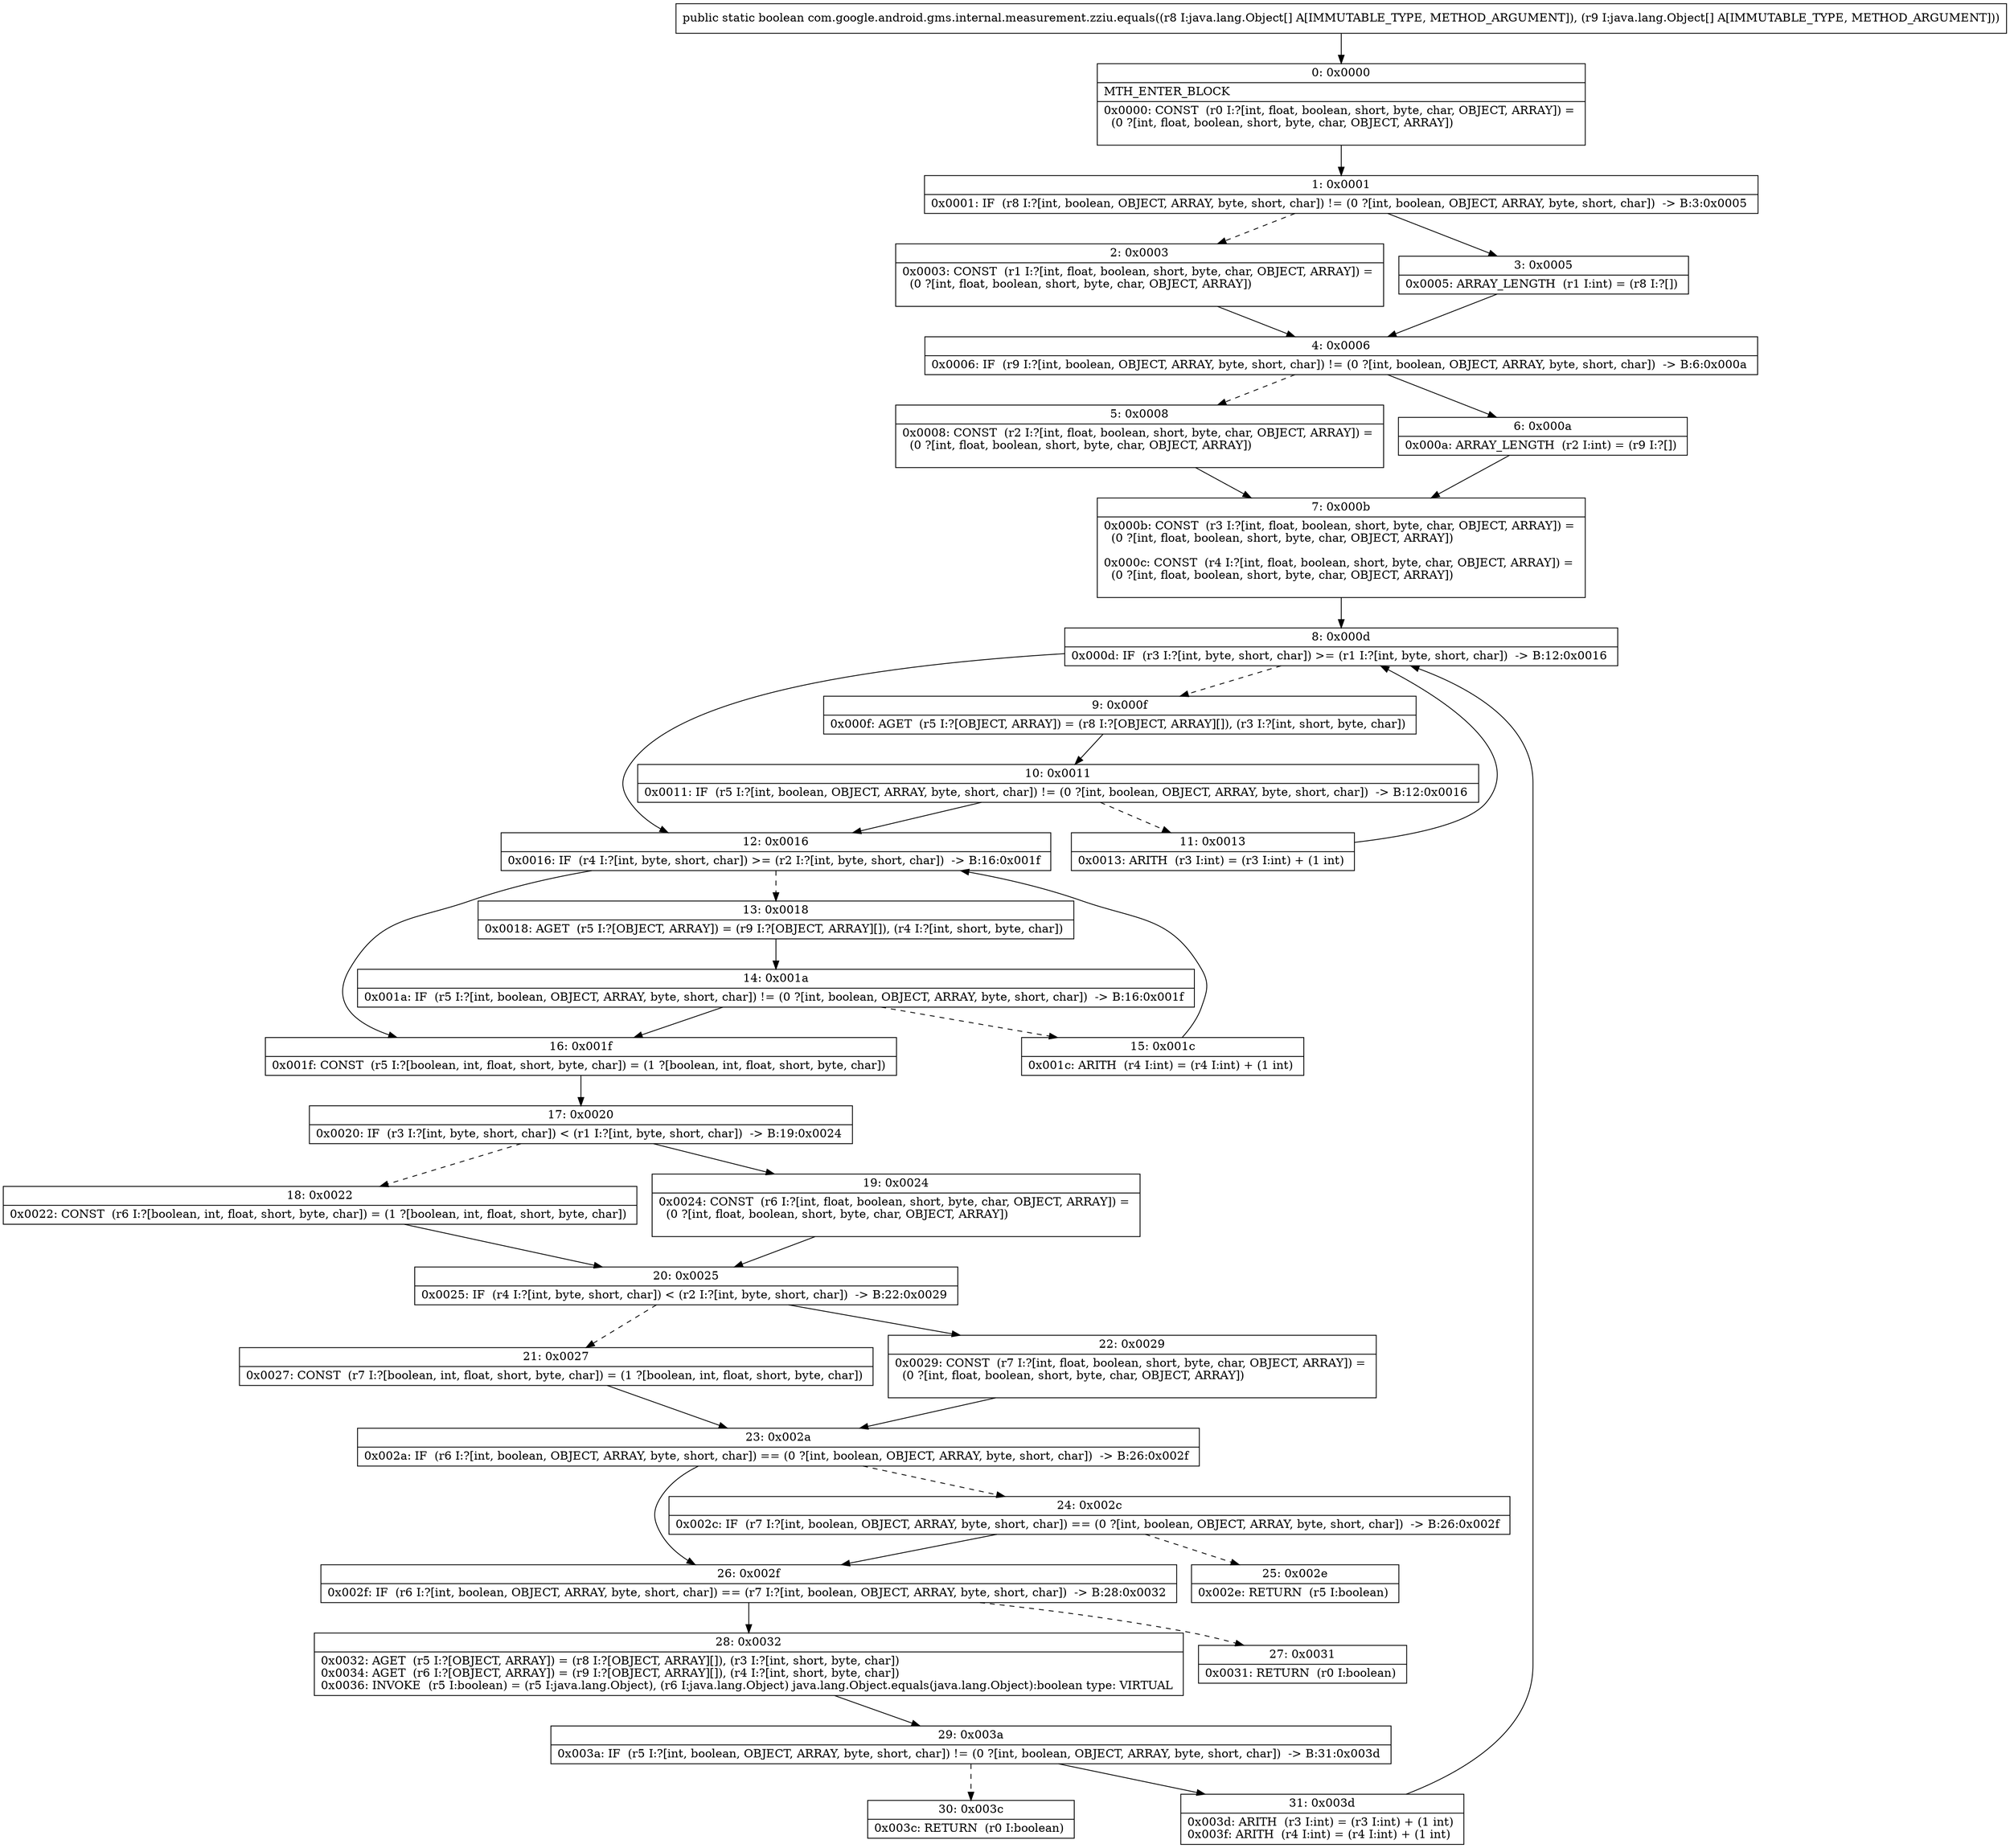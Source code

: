digraph "CFG forcom.google.android.gms.internal.measurement.zziu.equals([Ljava\/lang\/Object;[Ljava\/lang\/Object;)Z" {
Node_0 [shape=record,label="{0\:\ 0x0000|MTH_ENTER_BLOCK\l|0x0000: CONST  (r0 I:?[int, float, boolean, short, byte, char, OBJECT, ARRAY]) = \l  (0 ?[int, float, boolean, short, byte, char, OBJECT, ARRAY])\l \l}"];
Node_1 [shape=record,label="{1\:\ 0x0001|0x0001: IF  (r8 I:?[int, boolean, OBJECT, ARRAY, byte, short, char]) != (0 ?[int, boolean, OBJECT, ARRAY, byte, short, char])  \-\> B:3:0x0005 \l}"];
Node_2 [shape=record,label="{2\:\ 0x0003|0x0003: CONST  (r1 I:?[int, float, boolean, short, byte, char, OBJECT, ARRAY]) = \l  (0 ?[int, float, boolean, short, byte, char, OBJECT, ARRAY])\l \l}"];
Node_3 [shape=record,label="{3\:\ 0x0005|0x0005: ARRAY_LENGTH  (r1 I:int) = (r8 I:?[]) \l}"];
Node_4 [shape=record,label="{4\:\ 0x0006|0x0006: IF  (r9 I:?[int, boolean, OBJECT, ARRAY, byte, short, char]) != (0 ?[int, boolean, OBJECT, ARRAY, byte, short, char])  \-\> B:6:0x000a \l}"];
Node_5 [shape=record,label="{5\:\ 0x0008|0x0008: CONST  (r2 I:?[int, float, boolean, short, byte, char, OBJECT, ARRAY]) = \l  (0 ?[int, float, boolean, short, byte, char, OBJECT, ARRAY])\l \l}"];
Node_6 [shape=record,label="{6\:\ 0x000a|0x000a: ARRAY_LENGTH  (r2 I:int) = (r9 I:?[]) \l}"];
Node_7 [shape=record,label="{7\:\ 0x000b|0x000b: CONST  (r3 I:?[int, float, boolean, short, byte, char, OBJECT, ARRAY]) = \l  (0 ?[int, float, boolean, short, byte, char, OBJECT, ARRAY])\l \l0x000c: CONST  (r4 I:?[int, float, boolean, short, byte, char, OBJECT, ARRAY]) = \l  (0 ?[int, float, boolean, short, byte, char, OBJECT, ARRAY])\l \l}"];
Node_8 [shape=record,label="{8\:\ 0x000d|0x000d: IF  (r3 I:?[int, byte, short, char]) \>= (r1 I:?[int, byte, short, char])  \-\> B:12:0x0016 \l}"];
Node_9 [shape=record,label="{9\:\ 0x000f|0x000f: AGET  (r5 I:?[OBJECT, ARRAY]) = (r8 I:?[OBJECT, ARRAY][]), (r3 I:?[int, short, byte, char]) \l}"];
Node_10 [shape=record,label="{10\:\ 0x0011|0x0011: IF  (r5 I:?[int, boolean, OBJECT, ARRAY, byte, short, char]) != (0 ?[int, boolean, OBJECT, ARRAY, byte, short, char])  \-\> B:12:0x0016 \l}"];
Node_11 [shape=record,label="{11\:\ 0x0013|0x0013: ARITH  (r3 I:int) = (r3 I:int) + (1 int) \l}"];
Node_12 [shape=record,label="{12\:\ 0x0016|0x0016: IF  (r4 I:?[int, byte, short, char]) \>= (r2 I:?[int, byte, short, char])  \-\> B:16:0x001f \l}"];
Node_13 [shape=record,label="{13\:\ 0x0018|0x0018: AGET  (r5 I:?[OBJECT, ARRAY]) = (r9 I:?[OBJECT, ARRAY][]), (r4 I:?[int, short, byte, char]) \l}"];
Node_14 [shape=record,label="{14\:\ 0x001a|0x001a: IF  (r5 I:?[int, boolean, OBJECT, ARRAY, byte, short, char]) != (0 ?[int, boolean, OBJECT, ARRAY, byte, short, char])  \-\> B:16:0x001f \l}"];
Node_15 [shape=record,label="{15\:\ 0x001c|0x001c: ARITH  (r4 I:int) = (r4 I:int) + (1 int) \l}"];
Node_16 [shape=record,label="{16\:\ 0x001f|0x001f: CONST  (r5 I:?[boolean, int, float, short, byte, char]) = (1 ?[boolean, int, float, short, byte, char]) \l}"];
Node_17 [shape=record,label="{17\:\ 0x0020|0x0020: IF  (r3 I:?[int, byte, short, char]) \< (r1 I:?[int, byte, short, char])  \-\> B:19:0x0024 \l}"];
Node_18 [shape=record,label="{18\:\ 0x0022|0x0022: CONST  (r6 I:?[boolean, int, float, short, byte, char]) = (1 ?[boolean, int, float, short, byte, char]) \l}"];
Node_19 [shape=record,label="{19\:\ 0x0024|0x0024: CONST  (r6 I:?[int, float, boolean, short, byte, char, OBJECT, ARRAY]) = \l  (0 ?[int, float, boolean, short, byte, char, OBJECT, ARRAY])\l \l}"];
Node_20 [shape=record,label="{20\:\ 0x0025|0x0025: IF  (r4 I:?[int, byte, short, char]) \< (r2 I:?[int, byte, short, char])  \-\> B:22:0x0029 \l}"];
Node_21 [shape=record,label="{21\:\ 0x0027|0x0027: CONST  (r7 I:?[boolean, int, float, short, byte, char]) = (1 ?[boolean, int, float, short, byte, char]) \l}"];
Node_22 [shape=record,label="{22\:\ 0x0029|0x0029: CONST  (r7 I:?[int, float, boolean, short, byte, char, OBJECT, ARRAY]) = \l  (0 ?[int, float, boolean, short, byte, char, OBJECT, ARRAY])\l \l}"];
Node_23 [shape=record,label="{23\:\ 0x002a|0x002a: IF  (r6 I:?[int, boolean, OBJECT, ARRAY, byte, short, char]) == (0 ?[int, boolean, OBJECT, ARRAY, byte, short, char])  \-\> B:26:0x002f \l}"];
Node_24 [shape=record,label="{24\:\ 0x002c|0x002c: IF  (r7 I:?[int, boolean, OBJECT, ARRAY, byte, short, char]) == (0 ?[int, boolean, OBJECT, ARRAY, byte, short, char])  \-\> B:26:0x002f \l}"];
Node_25 [shape=record,label="{25\:\ 0x002e|0x002e: RETURN  (r5 I:boolean) \l}"];
Node_26 [shape=record,label="{26\:\ 0x002f|0x002f: IF  (r6 I:?[int, boolean, OBJECT, ARRAY, byte, short, char]) == (r7 I:?[int, boolean, OBJECT, ARRAY, byte, short, char])  \-\> B:28:0x0032 \l}"];
Node_27 [shape=record,label="{27\:\ 0x0031|0x0031: RETURN  (r0 I:boolean) \l}"];
Node_28 [shape=record,label="{28\:\ 0x0032|0x0032: AGET  (r5 I:?[OBJECT, ARRAY]) = (r8 I:?[OBJECT, ARRAY][]), (r3 I:?[int, short, byte, char]) \l0x0034: AGET  (r6 I:?[OBJECT, ARRAY]) = (r9 I:?[OBJECT, ARRAY][]), (r4 I:?[int, short, byte, char]) \l0x0036: INVOKE  (r5 I:boolean) = (r5 I:java.lang.Object), (r6 I:java.lang.Object) java.lang.Object.equals(java.lang.Object):boolean type: VIRTUAL \l}"];
Node_29 [shape=record,label="{29\:\ 0x003a|0x003a: IF  (r5 I:?[int, boolean, OBJECT, ARRAY, byte, short, char]) != (0 ?[int, boolean, OBJECT, ARRAY, byte, short, char])  \-\> B:31:0x003d \l}"];
Node_30 [shape=record,label="{30\:\ 0x003c|0x003c: RETURN  (r0 I:boolean) \l}"];
Node_31 [shape=record,label="{31\:\ 0x003d|0x003d: ARITH  (r3 I:int) = (r3 I:int) + (1 int) \l0x003f: ARITH  (r4 I:int) = (r4 I:int) + (1 int) \l}"];
MethodNode[shape=record,label="{public static boolean com.google.android.gms.internal.measurement.zziu.equals((r8 I:java.lang.Object[] A[IMMUTABLE_TYPE, METHOD_ARGUMENT]), (r9 I:java.lang.Object[] A[IMMUTABLE_TYPE, METHOD_ARGUMENT])) }"];
MethodNode -> Node_0;
Node_0 -> Node_1;
Node_1 -> Node_2[style=dashed];
Node_1 -> Node_3;
Node_2 -> Node_4;
Node_3 -> Node_4;
Node_4 -> Node_5[style=dashed];
Node_4 -> Node_6;
Node_5 -> Node_7;
Node_6 -> Node_7;
Node_7 -> Node_8;
Node_8 -> Node_9[style=dashed];
Node_8 -> Node_12;
Node_9 -> Node_10;
Node_10 -> Node_11[style=dashed];
Node_10 -> Node_12;
Node_11 -> Node_8;
Node_12 -> Node_13[style=dashed];
Node_12 -> Node_16;
Node_13 -> Node_14;
Node_14 -> Node_15[style=dashed];
Node_14 -> Node_16;
Node_15 -> Node_12;
Node_16 -> Node_17;
Node_17 -> Node_18[style=dashed];
Node_17 -> Node_19;
Node_18 -> Node_20;
Node_19 -> Node_20;
Node_20 -> Node_21[style=dashed];
Node_20 -> Node_22;
Node_21 -> Node_23;
Node_22 -> Node_23;
Node_23 -> Node_24[style=dashed];
Node_23 -> Node_26;
Node_24 -> Node_25[style=dashed];
Node_24 -> Node_26;
Node_26 -> Node_27[style=dashed];
Node_26 -> Node_28;
Node_28 -> Node_29;
Node_29 -> Node_30[style=dashed];
Node_29 -> Node_31;
Node_31 -> Node_8;
}

